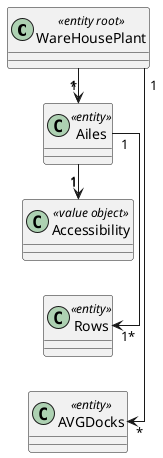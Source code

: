 @startuml
left to right direction
skinparam linetype ortho

class WareHousePlant<<entity root>> {
}

class Ailes<<entity>>{

}

class Rows<<entity>>{

}

class AVGDocks<<entity>>{

}

class Accessibility<<value object>>{

}

WareHousePlant "1" -> "*"  AVGDocks
WareHousePlant "1" -> "*" Ailes
Ailes "1" -> "1*" Rows
Ailes "1" -> "1" Accessibility

@enduml